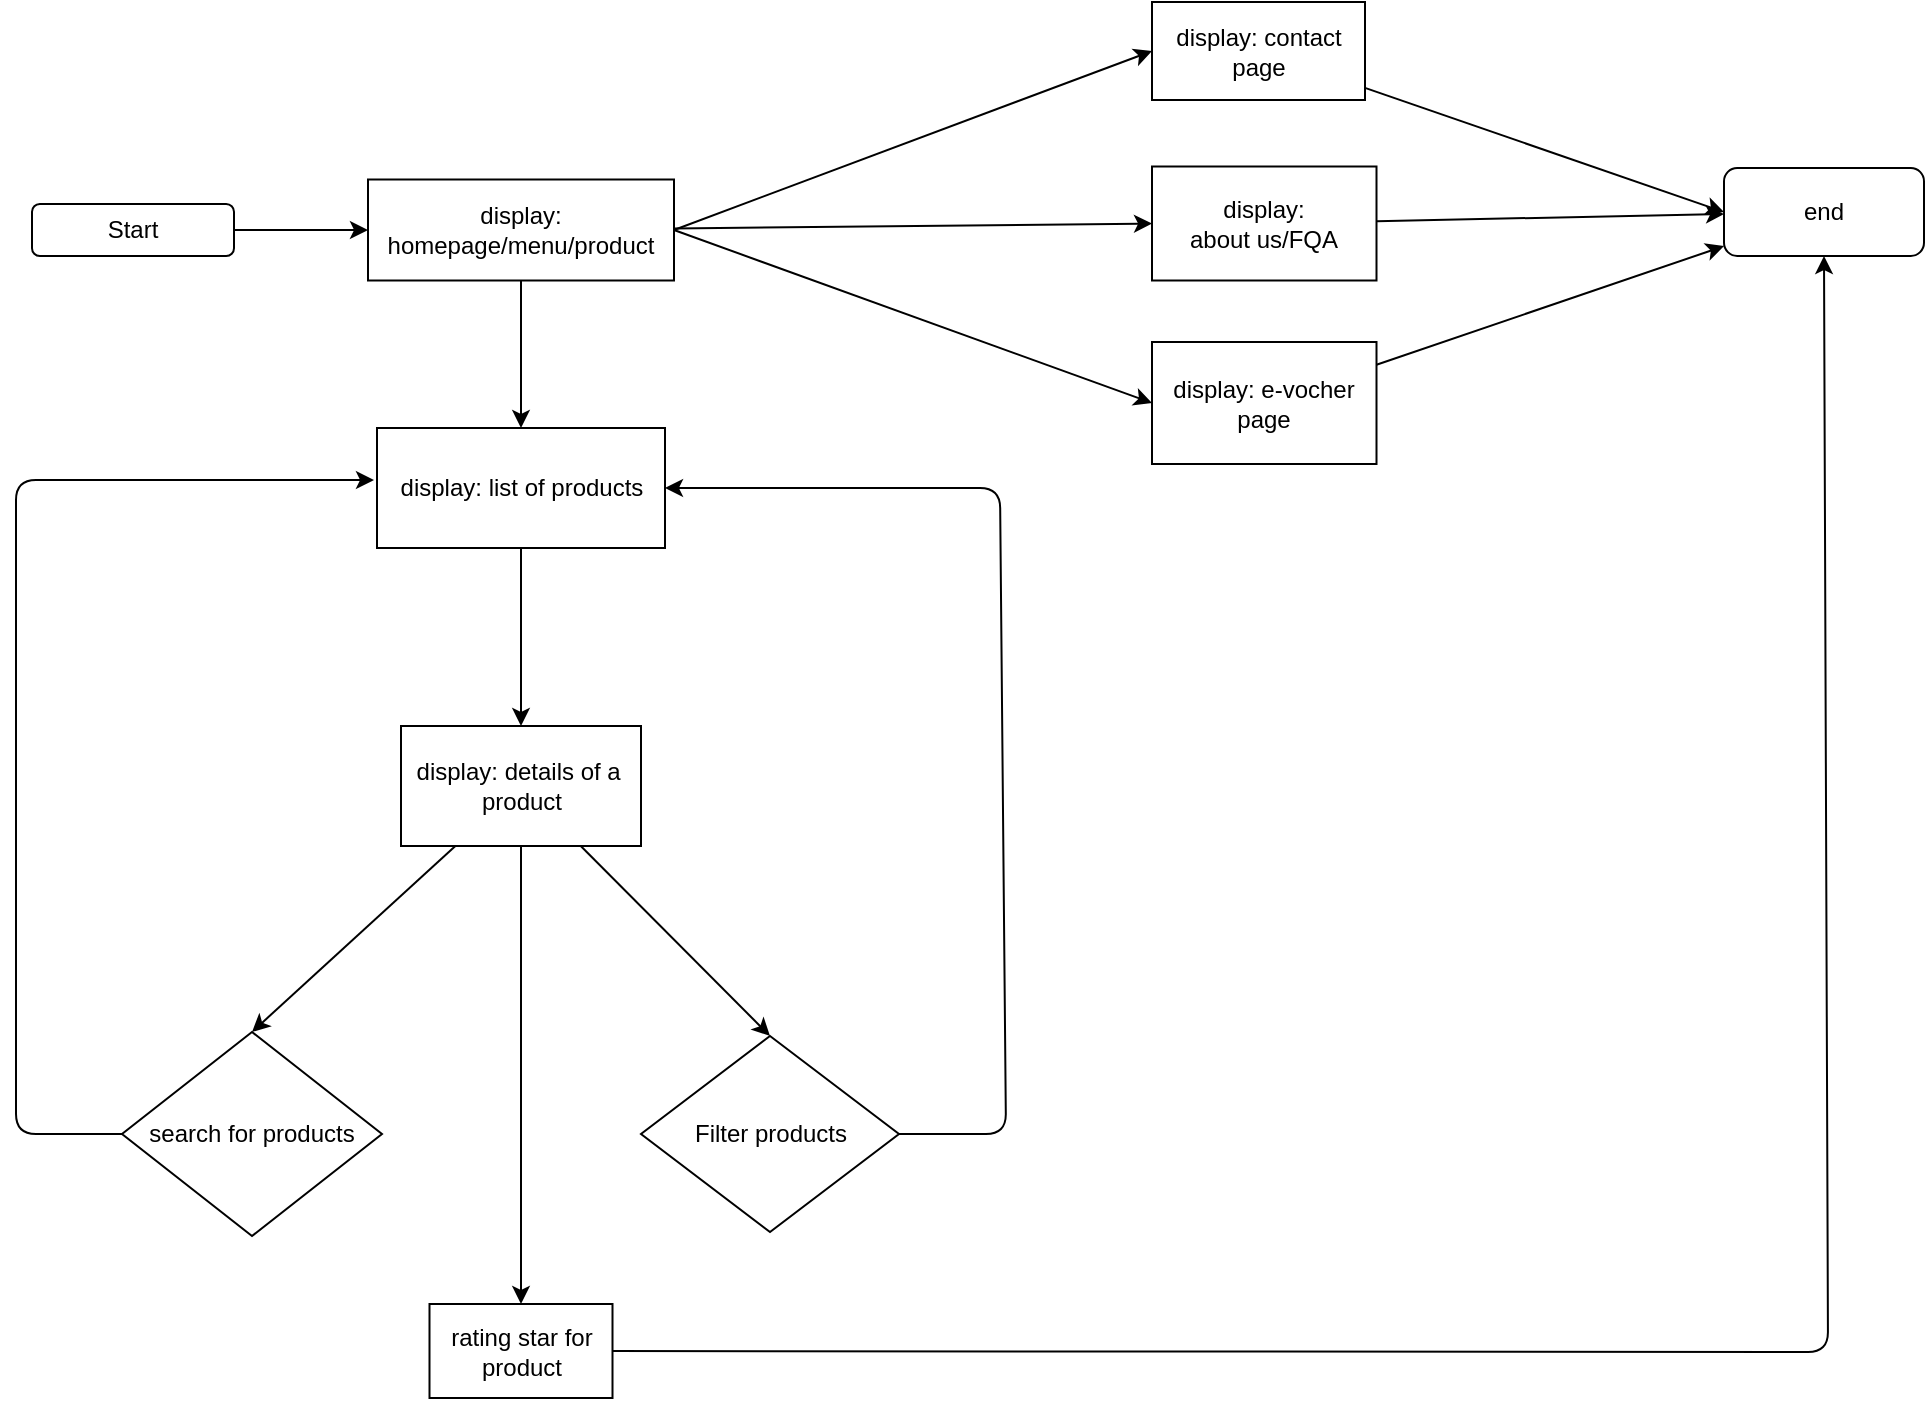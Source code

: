 <mxfile>
    <diagram id="vtWPpkXE20ThwvVyqZ3A" name="Page-1">
        <mxGraphModel dx="1301" dy="818" grid="0" gridSize="10" guides="1" tooltips="1" connect="1" arrows="1" fold="1" page="1" pageScale="1" pageWidth="1200" pageHeight="1600" math="0" shadow="0">
            <root>
                <mxCell id="0"/>
                <mxCell id="1" parent="0"/>
                <mxCell id="4" style="edgeStyle=none;html=1;" edge="1" parent="1" source="2" target="3">
                    <mxGeometry relative="1" as="geometry"/>
                </mxCell>
                <mxCell id="2" value="Start" style="rounded=1;whiteSpace=wrap;html=1;" parent="1" vertex="1">
                    <mxGeometry x="71" y="284" width="101" height="26" as="geometry"/>
                </mxCell>
                <mxCell id="16" style="edgeStyle=none;html=1;entryX=0.5;entryY=0;entryDx=0;entryDy=0;" edge="1" parent="1" source="3" target="9">
                    <mxGeometry relative="1" as="geometry">
                        <mxPoint x="318" y="431" as="targetPoint"/>
                    </mxGeometry>
                </mxCell>
                <mxCell id="33" style="edgeStyle=none;html=1;entryX=0;entryY=0.5;entryDx=0;entryDy=0;exitX=1;exitY=0.5;exitDx=0;exitDy=0;" edge="1" parent="1" source="3" target="30">
                    <mxGeometry relative="1" as="geometry">
                        <Array as="points"/>
                    </mxGeometry>
                </mxCell>
                <mxCell id="38" style="edgeStyle=none;html=1;entryX=0;entryY=0.5;entryDx=0;entryDy=0;" edge="1" parent="1" source="3" target="37">
                    <mxGeometry relative="1" as="geometry"/>
                </mxCell>
                <mxCell id="39" style="edgeStyle=none;html=1;entryX=0;entryY=0.5;entryDx=0;entryDy=0;exitX=1;exitY=0.5;exitDx=0;exitDy=0;" edge="1" parent="1" source="3" target="36">
                    <mxGeometry relative="1" as="geometry">
                        <Array as="points"/>
                    </mxGeometry>
                </mxCell>
                <mxCell id="3" value="display: homepage/menu/product" style="rounded=0;whiteSpace=wrap;html=1;" vertex="1" parent="1">
                    <mxGeometry x="239" y="271.75" width="153" height="50.5" as="geometry"/>
                </mxCell>
                <mxCell id="22" style="edgeStyle=none;html=1;entryX=0.5;entryY=0;entryDx=0;entryDy=0;" edge="1" parent="1" source="9" target="21">
                    <mxGeometry relative="1" as="geometry"/>
                </mxCell>
                <mxCell id="9" value="display: list of products" style="rounded=0;whiteSpace=wrap;html=1;" vertex="1" parent="1">
                    <mxGeometry x="243.5" y="396" width="144" height="60" as="geometry"/>
                </mxCell>
                <mxCell id="26" style="edgeStyle=none;html=1;" edge="1" parent="1" source="11">
                    <mxGeometry relative="1" as="geometry">
                        <mxPoint x="242" y="422" as="targetPoint"/>
                        <Array as="points">
                            <mxPoint x="63" y="749"/>
                            <mxPoint x="63" y="422"/>
                        </Array>
                    </mxGeometry>
                </mxCell>
                <mxCell id="11" value="search for products" style="rhombus;whiteSpace=wrap;html=1;" vertex="1" parent="1">
                    <mxGeometry x="116" y="698" width="130" height="102" as="geometry"/>
                </mxCell>
                <mxCell id="25" style="edgeStyle=none;html=1;entryX=1;entryY=0.5;entryDx=0;entryDy=0;" edge="1" parent="1" source="14" target="9">
                    <mxGeometry relative="1" as="geometry">
                        <Array as="points">
                            <mxPoint x="558" y="749"/>
                            <mxPoint x="555" y="426"/>
                        </Array>
                    </mxGeometry>
                </mxCell>
                <mxCell id="14" value="Filter products" style="rhombus;whiteSpace=wrap;html=1;" vertex="1" parent="1">
                    <mxGeometry x="375.5" y="700" width="129" height="98" as="geometry"/>
                </mxCell>
                <mxCell id="23" style="edgeStyle=none;html=1;entryX=0.5;entryY=0;entryDx=0;entryDy=0;" edge="1" parent="1" source="21" target="14">
                    <mxGeometry relative="1" as="geometry"/>
                </mxCell>
                <mxCell id="24" style="edgeStyle=none;html=1;entryX=0.5;entryY=0;entryDx=0;entryDy=0;" edge="1" parent="1" source="21" target="11">
                    <mxGeometry relative="1" as="geometry"/>
                </mxCell>
                <mxCell id="27" style="edgeStyle=none;html=1;" edge="1" parent="1" source="21" target="28">
                    <mxGeometry relative="1" as="geometry">
                        <mxPoint x="315.5" y="781" as="targetPoint"/>
                    </mxGeometry>
                </mxCell>
                <mxCell id="21" value="display: details of a&amp;nbsp; product" style="rounded=0;whiteSpace=wrap;html=1;" vertex="1" parent="1">
                    <mxGeometry x="255.5" y="545" width="120" height="60" as="geometry"/>
                </mxCell>
                <mxCell id="35" style="edgeStyle=none;html=1;entryX=0.5;entryY=1;entryDx=0;entryDy=0;" edge="1" parent="1" source="28" target="34">
                    <mxGeometry relative="1" as="geometry">
                        <mxPoint x="895" y="857.5" as="targetPoint"/>
                        <Array as="points">
                            <mxPoint x="969" y="858"/>
                        </Array>
                    </mxGeometry>
                </mxCell>
                <mxCell id="28" value="rating star for product" style="rounded=0;whiteSpace=wrap;html=1;" vertex="1" parent="1">
                    <mxGeometry x="269.75" y="834" width="91.5" height="47" as="geometry"/>
                </mxCell>
                <mxCell id="42" style="edgeStyle=none;html=1;" edge="1" parent="1" source="30" target="34">
                    <mxGeometry relative="1" as="geometry">
                        <mxPoint x="913" y="288" as="targetPoint"/>
                    </mxGeometry>
                </mxCell>
                <mxCell id="30" value="display: e-vocher page" style="rounded=0;whiteSpace=wrap;html=1;" vertex="1" parent="1">
                    <mxGeometry x="631" y="353" width="112.25" height="61" as="geometry"/>
                </mxCell>
                <mxCell id="34" value="end" style="rounded=1;whiteSpace=wrap;html=1;" vertex="1" parent="1">
                    <mxGeometry x="917" y="266" width="100" height="44" as="geometry"/>
                </mxCell>
                <mxCell id="40" style="edgeStyle=none;html=1;entryX=0;entryY=0.5;entryDx=0;entryDy=0;" edge="1" parent="1" source="36" target="34">
                    <mxGeometry relative="1" as="geometry"/>
                </mxCell>
                <mxCell id="36" value="display: contact page" style="rounded=0;whiteSpace=wrap;html=1;" vertex="1" parent="1">
                    <mxGeometry x="631" y="183" width="106.5" height="49" as="geometry"/>
                </mxCell>
                <mxCell id="41" style="edgeStyle=none;html=1;" edge="1" parent="1" source="37" target="34">
                    <mxGeometry relative="1" as="geometry"/>
                </mxCell>
                <mxCell id="37" value="display: &lt;br&gt;about us/FQA" style="rounded=0;whiteSpace=wrap;html=1;" vertex="1" parent="1">
                    <mxGeometry x="631" y="265.25" width="112.25" height="57" as="geometry"/>
                </mxCell>
            </root>
        </mxGraphModel>
    </diagram>
</mxfile>